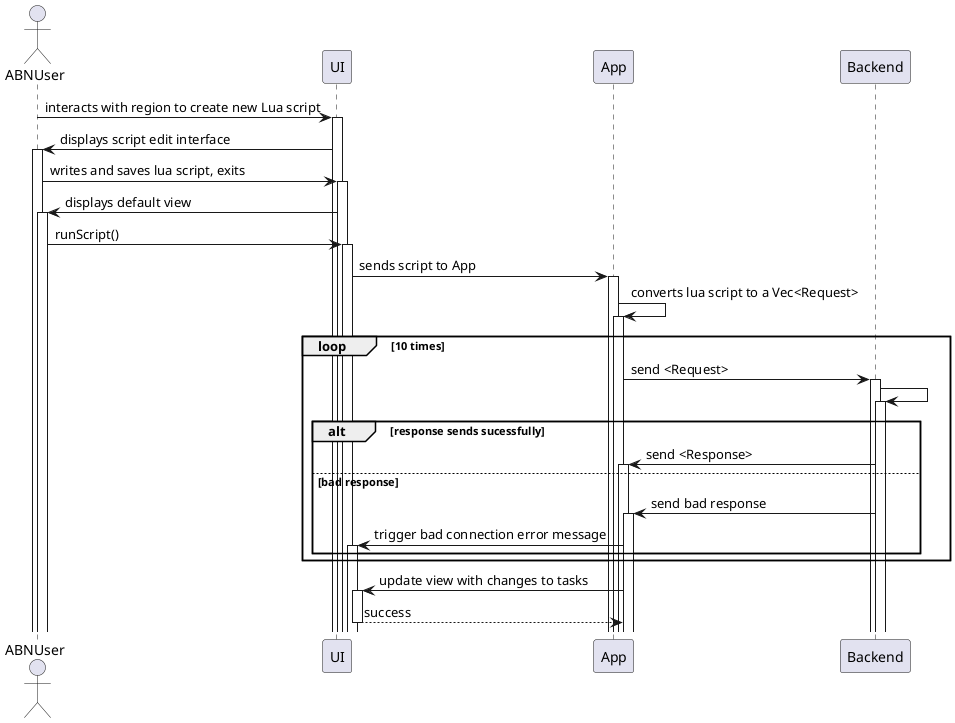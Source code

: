 @startuml
autoactivate on
actor ABNUser
ABNUser -> UI : interacts with region to create new Lua script
UI -> ABNUser : displays script edit interface
ABNUser -> UI : writes and saves lua script, exits
UI -> ABNUser : displays default view
ABNUser -> UI : runScript()
UI -> App : sends script to App
App -> App : converts lua script to a Vec<Request>
    loop 10 times
        App -> Backend : send <Request>
        Backend -> Backend
        alt response sends sucessfully
            Backend -> App : send <Response> 
        else bad response
            Backend -> App : send bad response
            App -> UI : trigger bad connection error message
        end
    end
App -> UI : update view with changes to tasks
return success
@enduml